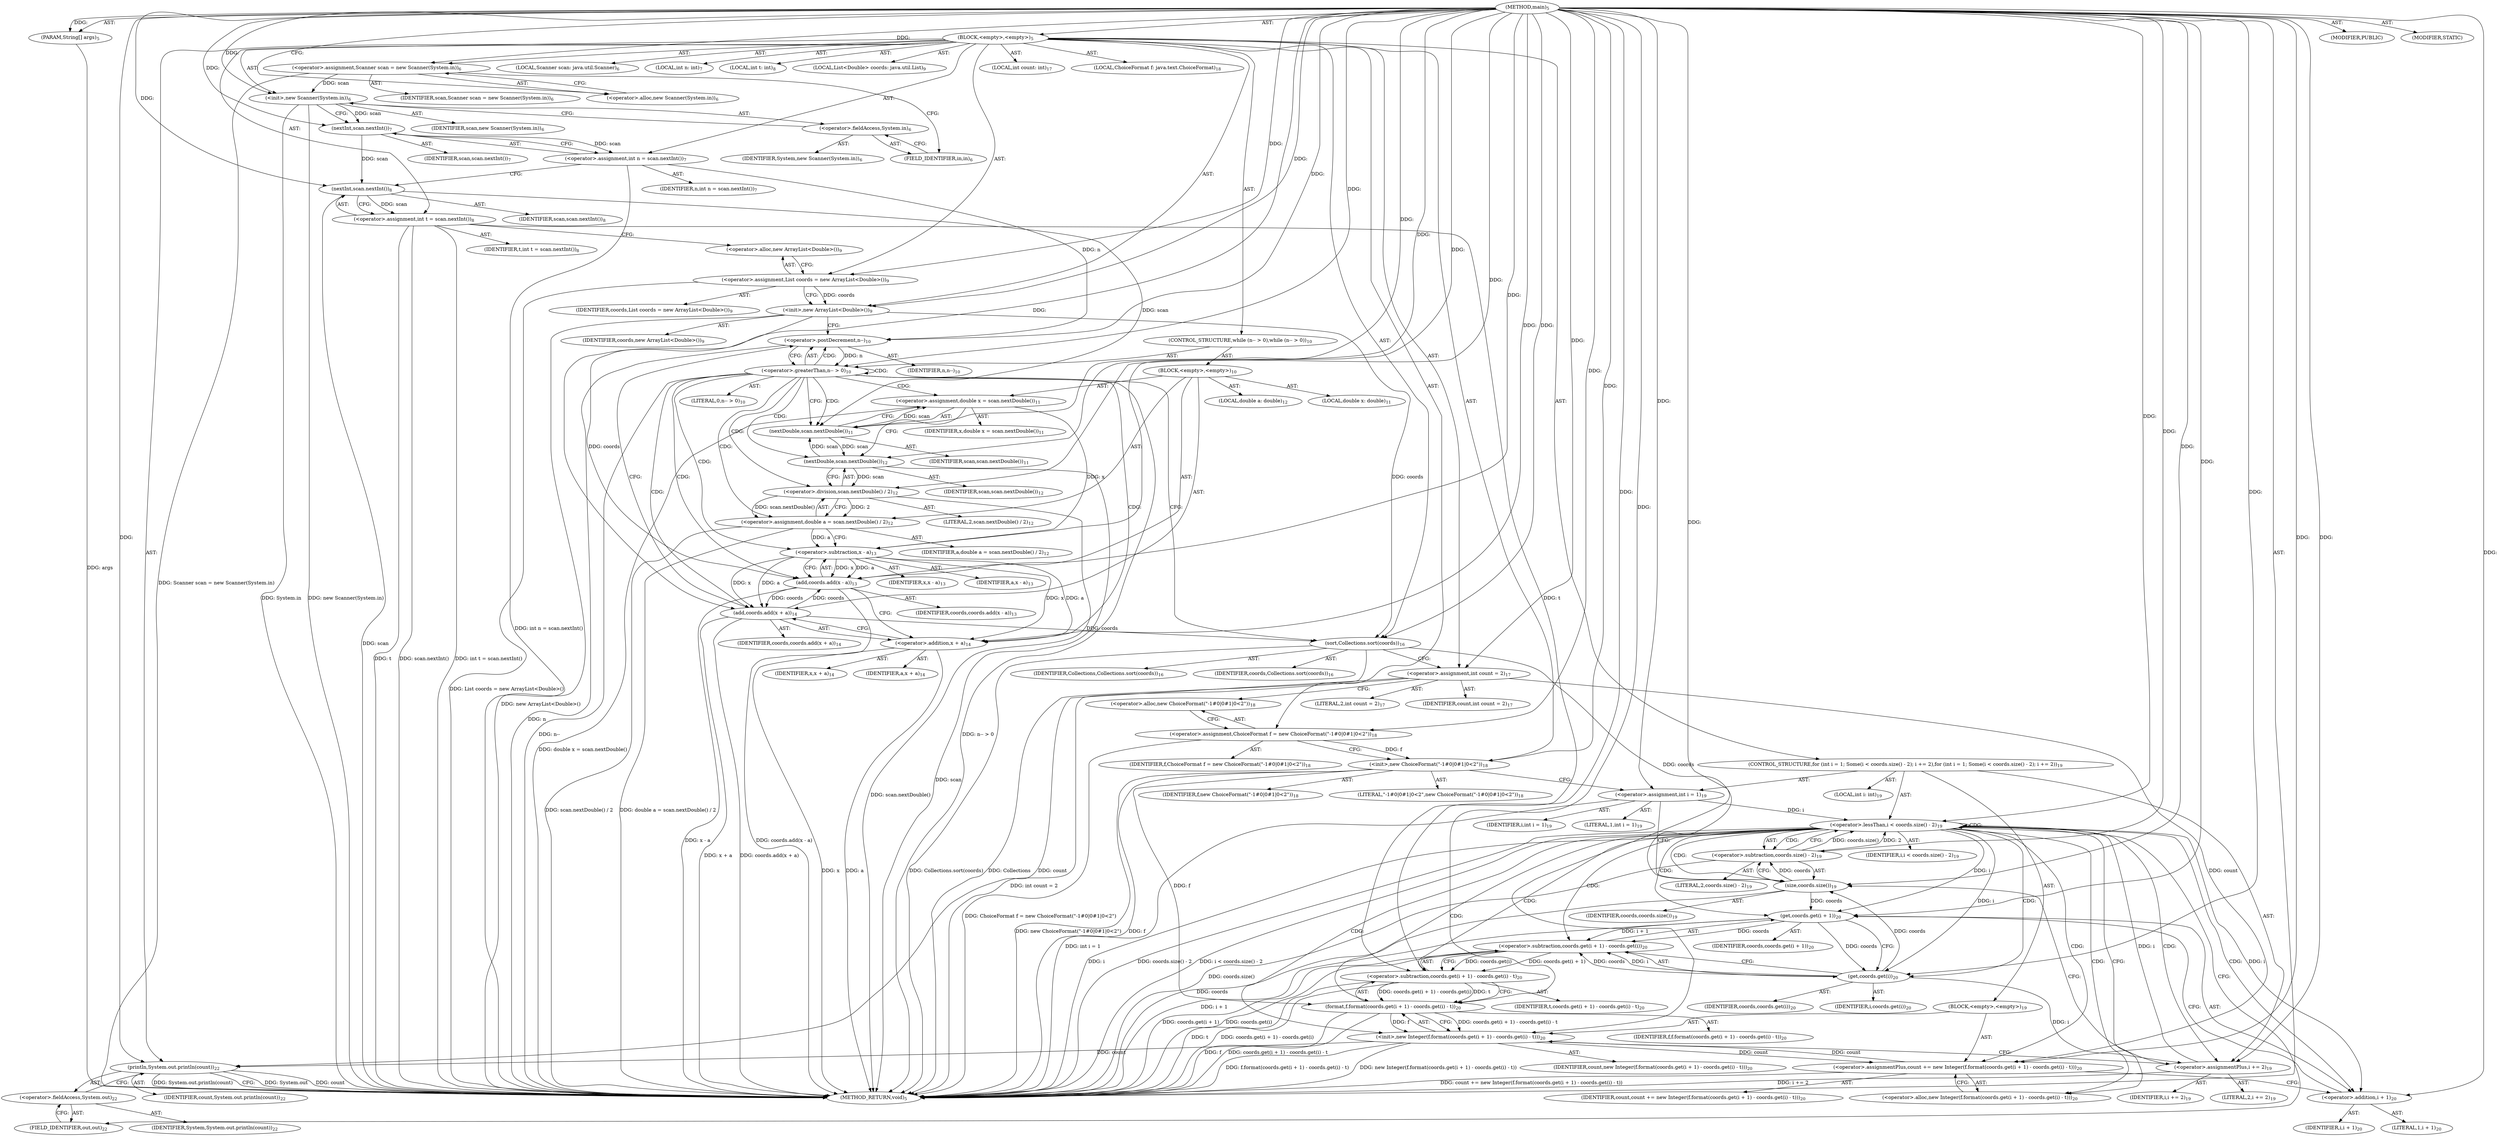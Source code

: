 digraph "main" {  
"25" [label = <(METHOD,main)<SUB>5</SUB>> ]
"26" [label = <(PARAM,String[] args)<SUB>5</SUB>> ]
"27" [label = <(BLOCK,&lt;empty&gt;,&lt;empty&gt;)<SUB>5</SUB>> ]
"4" [label = <(LOCAL,Scanner scan: java.util.Scanner)<SUB>6</SUB>> ]
"28" [label = <(&lt;operator&gt;.assignment,Scanner scan = new Scanner(System.in))<SUB>6</SUB>> ]
"29" [label = <(IDENTIFIER,scan,Scanner scan = new Scanner(System.in))<SUB>6</SUB>> ]
"30" [label = <(&lt;operator&gt;.alloc,new Scanner(System.in))<SUB>6</SUB>> ]
"31" [label = <(&lt;init&gt;,new Scanner(System.in))<SUB>6</SUB>> ]
"3" [label = <(IDENTIFIER,scan,new Scanner(System.in))<SUB>6</SUB>> ]
"32" [label = <(&lt;operator&gt;.fieldAccess,System.in)<SUB>6</SUB>> ]
"33" [label = <(IDENTIFIER,System,new Scanner(System.in))<SUB>6</SUB>> ]
"34" [label = <(FIELD_IDENTIFIER,in,in)<SUB>6</SUB>> ]
"35" [label = <(LOCAL,int n: int)<SUB>7</SUB>> ]
"36" [label = <(&lt;operator&gt;.assignment,int n = scan.nextInt())<SUB>7</SUB>> ]
"37" [label = <(IDENTIFIER,n,int n = scan.nextInt())<SUB>7</SUB>> ]
"38" [label = <(nextInt,scan.nextInt())<SUB>7</SUB>> ]
"39" [label = <(IDENTIFIER,scan,scan.nextInt())<SUB>7</SUB>> ]
"40" [label = <(LOCAL,int t: int)<SUB>8</SUB>> ]
"41" [label = <(&lt;operator&gt;.assignment,int t = scan.nextInt())<SUB>8</SUB>> ]
"42" [label = <(IDENTIFIER,t,int t = scan.nextInt())<SUB>8</SUB>> ]
"43" [label = <(nextInt,scan.nextInt())<SUB>8</SUB>> ]
"44" [label = <(IDENTIFIER,scan,scan.nextInt())<SUB>8</SUB>> ]
"6" [label = <(LOCAL,List&lt;Double&gt; coords: java.util.List)<SUB>9</SUB>> ]
"45" [label = <(&lt;operator&gt;.assignment,List coords = new ArrayList&lt;Double&gt;())<SUB>9</SUB>> ]
"46" [label = <(IDENTIFIER,coords,List coords = new ArrayList&lt;Double&gt;())<SUB>9</SUB>> ]
"47" [label = <(&lt;operator&gt;.alloc,new ArrayList&lt;Double&gt;())<SUB>9</SUB>> ]
"48" [label = <(&lt;init&gt;,new ArrayList&lt;Double&gt;())<SUB>9</SUB>> ]
"5" [label = <(IDENTIFIER,coords,new ArrayList&lt;Double&gt;())<SUB>9</SUB>> ]
"49" [label = <(CONTROL_STRUCTURE,while (n-- &gt; 0),while (n-- &gt; 0))<SUB>10</SUB>> ]
"50" [label = <(&lt;operator&gt;.greaterThan,n-- &gt; 0)<SUB>10</SUB>> ]
"51" [label = <(&lt;operator&gt;.postDecrement,n--)<SUB>10</SUB>> ]
"52" [label = <(IDENTIFIER,n,n--)<SUB>10</SUB>> ]
"53" [label = <(LITERAL,0,n-- &gt; 0)<SUB>10</SUB>> ]
"54" [label = <(BLOCK,&lt;empty&gt;,&lt;empty&gt;)<SUB>10</SUB>> ]
"55" [label = <(LOCAL,double x: double)<SUB>11</SUB>> ]
"56" [label = <(&lt;operator&gt;.assignment,double x = scan.nextDouble())<SUB>11</SUB>> ]
"57" [label = <(IDENTIFIER,x,double x = scan.nextDouble())<SUB>11</SUB>> ]
"58" [label = <(nextDouble,scan.nextDouble())<SUB>11</SUB>> ]
"59" [label = <(IDENTIFIER,scan,scan.nextDouble())<SUB>11</SUB>> ]
"60" [label = <(LOCAL,double a: double)<SUB>12</SUB>> ]
"61" [label = <(&lt;operator&gt;.assignment,double a = scan.nextDouble() / 2)<SUB>12</SUB>> ]
"62" [label = <(IDENTIFIER,a,double a = scan.nextDouble() / 2)<SUB>12</SUB>> ]
"63" [label = <(&lt;operator&gt;.division,scan.nextDouble() / 2)<SUB>12</SUB>> ]
"64" [label = <(nextDouble,scan.nextDouble())<SUB>12</SUB>> ]
"65" [label = <(IDENTIFIER,scan,scan.nextDouble())<SUB>12</SUB>> ]
"66" [label = <(LITERAL,2,scan.nextDouble() / 2)<SUB>12</SUB>> ]
"67" [label = <(add,coords.add(x - a))<SUB>13</SUB>> ]
"68" [label = <(IDENTIFIER,coords,coords.add(x - a))<SUB>13</SUB>> ]
"69" [label = <(&lt;operator&gt;.subtraction,x - a)<SUB>13</SUB>> ]
"70" [label = <(IDENTIFIER,x,x - a)<SUB>13</SUB>> ]
"71" [label = <(IDENTIFIER,a,x - a)<SUB>13</SUB>> ]
"72" [label = <(add,coords.add(x + a))<SUB>14</SUB>> ]
"73" [label = <(IDENTIFIER,coords,coords.add(x + a))<SUB>14</SUB>> ]
"74" [label = <(&lt;operator&gt;.addition,x + a)<SUB>14</SUB>> ]
"75" [label = <(IDENTIFIER,x,x + a)<SUB>14</SUB>> ]
"76" [label = <(IDENTIFIER,a,x + a)<SUB>14</SUB>> ]
"77" [label = <(sort,Collections.sort(coords))<SUB>16</SUB>> ]
"78" [label = <(IDENTIFIER,Collections,Collections.sort(coords))<SUB>16</SUB>> ]
"79" [label = <(IDENTIFIER,coords,Collections.sort(coords))<SUB>16</SUB>> ]
"10" [label = <(LOCAL,int count: int)<SUB>17</SUB>> ]
"80" [label = <(&lt;operator&gt;.assignment,int count = 2)<SUB>17</SUB>> ]
"81" [label = <(IDENTIFIER,count,int count = 2)<SUB>17</SUB>> ]
"82" [label = <(LITERAL,2,int count = 2)<SUB>17</SUB>> ]
"8" [label = <(LOCAL,ChoiceFormat f: java.text.ChoiceFormat)<SUB>18</SUB>> ]
"83" [label = <(&lt;operator&gt;.assignment,ChoiceFormat f = new ChoiceFormat(&quot;-1#0|0#1|0&lt;2&quot;))<SUB>18</SUB>> ]
"84" [label = <(IDENTIFIER,f,ChoiceFormat f = new ChoiceFormat(&quot;-1#0|0#1|0&lt;2&quot;))<SUB>18</SUB>> ]
"85" [label = <(&lt;operator&gt;.alloc,new ChoiceFormat(&quot;-1#0|0#1|0&lt;2&quot;))<SUB>18</SUB>> ]
"86" [label = <(&lt;init&gt;,new ChoiceFormat(&quot;-1#0|0#1|0&lt;2&quot;))<SUB>18</SUB>> ]
"7" [label = <(IDENTIFIER,f,new ChoiceFormat(&quot;-1#0|0#1|0&lt;2&quot;))<SUB>18</SUB>> ]
"87" [label = <(LITERAL,&quot;-1#0|0#1|0&lt;2&quot;,new ChoiceFormat(&quot;-1#0|0#1|0&lt;2&quot;))<SUB>18</SUB>> ]
"88" [label = <(CONTROL_STRUCTURE,for (int i = 1; Some(i &lt; coords.size() - 2); i += 2),for (int i = 1; Some(i &lt; coords.size() - 2); i += 2))<SUB>19</SUB>> ]
"89" [label = <(LOCAL,int i: int)<SUB>19</SUB>> ]
"90" [label = <(&lt;operator&gt;.assignment,int i = 1)<SUB>19</SUB>> ]
"91" [label = <(IDENTIFIER,i,int i = 1)<SUB>19</SUB>> ]
"92" [label = <(LITERAL,1,int i = 1)<SUB>19</SUB>> ]
"93" [label = <(&lt;operator&gt;.lessThan,i &lt; coords.size() - 2)<SUB>19</SUB>> ]
"94" [label = <(IDENTIFIER,i,i &lt; coords.size() - 2)<SUB>19</SUB>> ]
"95" [label = <(&lt;operator&gt;.subtraction,coords.size() - 2)<SUB>19</SUB>> ]
"96" [label = <(size,coords.size())<SUB>19</SUB>> ]
"97" [label = <(IDENTIFIER,coords,coords.size())<SUB>19</SUB>> ]
"98" [label = <(LITERAL,2,coords.size() - 2)<SUB>19</SUB>> ]
"99" [label = <(&lt;operator&gt;.assignmentPlus,i += 2)<SUB>19</SUB>> ]
"100" [label = <(IDENTIFIER,i,i += 2)<SUB>19</SUB>> ]
"101" [label = <(LITERAL,2,i += 2)<SUB>19</SUB>> ]
"102" [label = <(BLOCK,&lt;empty&gt;,&lt;empty&gt;)<SUB>19</SUB>> ]
"103" [label = <(&lt;operator&gt;.assignmentPlus,count += new Integer(f.format(coords.get(i + 1) - coords.get(i) - t)))<SUB>20</SUB>> ]
"104" [label = <(IDENTIFIER,count,count += new Integer(f.format(coords.get(i + 1) - coords.get(i) - t)))<SUB>20</SUB>> ]
"105" [label = <(&lt;operator&gt;.alloc,new Integer(f.format(coords.get(i + 1) - coords.get(i) - t)))<SUB>20</SUB>> ]
"106" [label = <(&lt;init&gt;,new Integer(f.format(coords.get(i + 1) - coords.get(i) - t)))<SUB>20</SUB>> ]
"9" [label = <(IDENTIFIER,count,new Integer(f.format(coords.get(i + 1) - coords.get(i) - t)))<SUB>20</SUB>> ]
"107" [label = <(format,f.format(coords.get(i + 1) - coords.get(i) - t))<SUB>20</SUB>> ]
"108" [label = <(IDENTIFIER,f,f.format(coords.get(i + 1) - coords.get(i) - t))<SUB>20</SUB>> ]
"109" [label = <(&lt;operator&gt;.subtraction,coords.get(i + 1) - coords.get(i) - t)<SUB>20</SUB>> ]
"110" [label = <(&lt;operator&gt;.subtraction,coords.get(i + 1) - coords.get(i))<SUB>20</SUB>> ]
"111" [label = <(get,coords.get(i + 1))<SUB>20</SUB>> ]
"112" [label = <(IDENTIFIER,coords,coords.get(i + 1))<SUB>20</SUB>> ]
"113" [label = <(&lt;operator&gt;.addition,i + 1)<SUB>20</SUB>> ]
"114" [label = <(IDENTIFIER,i,i + 1)<SUB>20</SUB>> ]
"115" [label = <(LITERAL,1,i + 1)<SUB>20</SUB>> ]
"116" [label = <(get,coords.get(i))<SUB>20</SUB>> ]
"117" [label = <(IDENTIFIER,coords,coords.get(i))<SUB>20</SUB>> ]
"118" [label = <(IDENTIFIER,i,coords.get(i))<SUB>20</SUB>> ]
"119" [label = <(IDENTIFIER,t,coords.get(i + 1) - coords.get(i) - t)<SUB>20</SUB>> ]
"120" [label = <(println,System.out.println(count))<SUB>22</SUB>> ]
"121" [label = <(&lt;operator&gt;.fieldAccess,System.out)<SUB>22</SUB>> ]
"122" [label = <(IDENTIFIER,System,System.out.println(count))<SUB>22</SUB>> ]
"123" [label = <(FIELD_IDENTIFIER,out,out)<SUB>22</SUB>> ]
"124" [label = <(IDENTIFIER,count,System.out.println(count))<SUB>22</SUB>> ]
"125" [label = <(MODIFIER,PUBLIC)> ]
"126" [label = <(MODIFIER,STATIC)> ]
"127" [label = <(METHOD_RETURN,void)<SUB>5</SUB>> ]
  "25" -> "26"  [ label = "AST: "] 
  "25" -> "27"  [ label = "AST: "] 
  "25" -> "125"  [ label = "AST: "] 
  "25" -> "126"  [ label = "AST: "] 
  "25" -> "127"  [ label = "AST: "] 
  "27" -> "4"  [ label = "AST: "] 
  "27" -> "28"  [ label = "AST: "] 
  "27" -> "31"  [ label = "AST: "] 
  "27" -> "35"  [ label = "AST: "] 
  "27" -> "36"  [ label = "AST: "] 
  "27" -> "40"  [ label = "AST: "] 
  "27" -> "41"  [ label = "AST: "] 
  "27" -> "6"  [ label = "AST: "] 
  "27" -> "45"  [ label = "AST: "] 
  "27" -> "48"  [ label = "AST: "] 
  "27" -> "49"  [ label = "AST: "] 
  "27" -> "77"  [ label = "AST: "] 
  "27" -> "10"  [ label = "AST: "] 
  "27" -> "80"  [ label = "AST: "] 
  "27" -> "8"  [ label = "AST: "] 
  "27" -> "83"  [ label = "AST: "] 
  "27" -> "86"  [ label = "AST: "] 
  "27" -> "88"  [ label = "AST: "] 
  "27" -> "120"  [ label = "AST: "] 
  "28" -> "29"  [ label = "AST: "] 
  "28" -> "30"  [ label = "AST: "] 
  "31" -> "3"  [ label = "AST: "] 
  "31" -> "32"  [ label = "AST: "] 
  "32" -> "33"  [ label = "AST: "] 
  "32" -> "34"  [ label = "AST: "] 
  "36" -> "37"  [ label = "AST: "] 
  "36" -> "38"  [ label = "AST: "] 
  "38" -> "39"  [ label = "AST: "] 
  "41" -> "42"  [ label = "AST: "] 
  "41" -> "43"  [ label = "AST: "] 
  "43" -> "44"  [ label = "AST: "] 
  "45" -> "46"  [ label = "AST: "] 
  "45" -> "47"  [ label = "AST: "] 
  "48" -> "5"  [ label = "AST: "] 
  "49" -> "50"  [ label = "AST: "] 
  "49" -> "54"  [ label = "AST: "] 
  "50" -> "51"  [ label = "AST: "] 
  "50" -> "53"  [ label = "AST: "] 
  "51" -> "52"  [ label = "AST: "] 
  "54" -> "55"  [ label = "AST: "] 
  "54" -> "56"  [ label = "AST: "] 
  "54" -> "60"  [ label = "AST: "] 
  "54" -> "61"  [ label = "AST: "] 
  "54" -> "67"  [ label = "AST: "] 
  "54" -> "72"  [ label = "AST: "] 
  "56" -> "57"  [ label = "AST: "] 
  "56" -> "58"  [ label = "AST: "] 
  "58" -> "59"  [ label = "AST: "] 
  "61" -> "62"  [ label = "AST: "] 
  "61" -> "63"  [ label = "AST: "] 
  "63" -> "64"  [ label = "AST: "] 
  "63" -> "66"  [ label = "AST: "] 
  "64" -> "65"  [ label = "AST: "] 
  "67" -> "68"  [ label = "AST: "] 
  "67" -> "69"  [ label = "AST: "] 
  "69" -> "70"  [ label = "AST: "] 
  "69" -> "71"  [ label = "AST: "] 
  "72" -> "73"  [ label = "AST: "] 
  "72" -> "74"  [ label = "AST: "] 
  "74" -> "75"  [ label = "AST: "] 
  "74" -> "76"  [ label = "AST: "] 
  "77" -> "78"  [ label = "AST: "] 
  "77" -> "79"  [ label = "AST: "] 
  "80" -> "81"  [ label = "AST: "] 
  "80" -> "82"  [ label = "AST: "] 
  "83" -> "84"  [ label = "AST: "] 
  "83" -> "85"  [ label = "AST: "] 
  "86" -> "7"  [ label = "AST: "] 
  "86" -> "87"  [ label = "AST: "] 
  "88" -> "89"  [ label = "AST: "] 
  "88" -> "90"  [ label = "AST: "] 
  "88" -> "93"  [ label = "AST: "] 
  "88" -> "99"  [ label = "AST: "] 
  "88" -> "102"  [ label = "AST: "] 
  "90" -> "91"  [ label = "AST: "] 
  "90" -> "92"  [ label = "AST: "] 
  "93" -> "94"  [ label = "AST: "] 
  "93" -> "95"  [ label = "AST: "] 
  "95" -> "96"  [ label = "AST: "] 
  "95" -> "98"  [ label = "AST: "] 
  "96" -> "97"  [ label = "AST: "] 
  "99" -> "100"  [ label = "AST: "] 
  "99" -> "101"  [ label = "AST: "] 
  "102" -> "103"  [ label = "AST: "] 
  "102" -> "106"  [ label = "AST: "] 
  "103" -> "104"  [ label = "AST: "] 
  "103" -> "105"  [ label = "AST: "] 
  "106" -> "9"  [ label = "AST: "] 
  "106" -> "107"  [ label = "AST: "] 
  "107" -> "108"  [ label = "AST: "] 
  "107" -> "109"  [ label = "AST: "] 
  "109" -> "110"  [ label = "AST: "] 
  "109" -> "119"  [ label = "AST: "] 
  "110" -> "111"  [ label = "AST: "] 
  "110" -> "116"  [ label = "AST: "] 
  "111" -> "112"  [ label = "AST: "] 
  "111" -> "113"  [ label = "AST: "] 
  "113" -> "114"  [ label = "AST: "] 
  "113" -> "115"  [ label = "AST: "] 
  "116" -> "117"  [ label = "AST: "] 
  "116" -> "118"  [ label = "AST: "] 
  "120" -> "121"  [ label = "AST: "] 
  "120" -> "124"  [ label = "AST: "] 
  "121" -> "122"  [ label = "AST: "] 
  "121" -> "123"  [ label = "AST: "] 
  "28" -> "34"  [ label = "CFG: "] 
  "31" -> "38"  [ label = "CFG: "] 
  "36" -> "43"  [ label = "CFG: "] 
  "41" -> "47"  [ label = "CFG: "] 
  "45" -> "48"  [ label = "CFG: "] 
  "48" -> "51"  [ label = "CFG: "] 
  "77" -> "80"  [ label = "CFG: "] 
  "80" -> "85"  [ label = "CFG: "] 
  "83" -> "86"  [ label = "CFG: "] 
  "86" -> "90"  [ label = "CFG: "] 
  "120" -> "127"  [ label = "CFG: "] 
  "30" -> "28"  [ label = "CFG: "] 
  "32" -> "31"  [ label = "CFG: "] 
  "38" -> "36"  [ label = "CFG: "] 
  "43" -> "41"  [ label = "CFG: "] 
  "47" -> "45"  [ label = "CFG: "] 
  "50" -> "58"  [ label = "CFG: "] 
  "50" -> "77"  [ label = "CFG: "] 
  "85" -> "83"  [ label = "CFG: "] 
  "90" -> "96"  [ label = "CFG: "] 
  "93" -> "105"  [ label = "CFG: "] 
  "93" -> "123"  [ label = "CFG: "] 
  "99" -> "96"  [ label = "CFG: "] 
  "121" -> "120"  [ label = "CFG: "] 
  "34" -> "32"  [ label = "CFG: "] 
  "51" -> "50"  [ label = "CFG: "] 
  "56" -> "64"  [ label = "CFG: "] 
  "61" -> "69"  [ label = "CFG: "] 
  "67" -> "74"  [ label = "CFG: "] 
  "72" -> "51"  [ label = "CFG: "] 
  "95" -> "93"  [ label = "CFG: "] 
  "103" -> "113"  [ label = "CFG: "] 
  "106" -> "99"  [ label = "CFG: "] 
  "123" -> "121"  [ label = "CFG: "] 
  "58" -> "56"  [ label = "CFG: "] 
  "63" -> "61"  [ label = "CFG: "] 
  "69" -> "67"  [ label = "CFG: "] 
  "74" -> "72"  [ label = "CFG: "] 
  "96" -> "95"  [ label = "CFG: "] 
  "105" -> "103"  [ label = "CFG: "] 
  "107" -> "106"  [ label = "CFG: "] 
  "64" -> "63"  [ label = "CFG: "] 
  "109" -> "107"  [ label = "CFG: "] 
  "110" -> "109"  [ label = "CFG: "] 
  "111" -> "116"  [ label = "CFG: "] 
  "116" -> "110"  [ label = "CFG: "] 
  "113" -> "111"  [ label = "CFG: "] 
  "25" -> "30"  [ label = "CFG: "] 
  "26" -> "127"  [ label = "DDG: args"] 
  "28" -> "127"  [ label = "DDG: Scanner scan = new Scanner(System.in)"] 
  "31" -> "127"  [ label = "DDG: System.in"] 
  "31" -> "127"  [ label = "DDG: new Scanner(System.in)"] 
  "36" -> "127"  [ label = "DDG: int n = scan.nextInt()"] 
  "41" -> "127"  [ label = "DDG: t"] 
  "43" -> "127"  [ label = "DDG: scan"] 
  "41" -> "127"  [ label = "DDG: scan.nextInt()"] 
  "41" -> "127"  [ label = "DDG: int t = scan.nextInt()"] 
  "45" -> "127"  [ label = "DDG: List coords = new ArrayList&lt;Double&gt;()"] 
  "48" -> "127"  [ label = "DDG: new ArrayList&lt;Double&gt;()"] 
  "51" -> "127"  [ label = "DDG: n"] 
  "50" -> "127"  [ label = "DDG: n--"] 
  "50" -> "127"  [ label = "DDG: n-- &gt; 0"] 
  "77" -> "127"  [ label = "DDG: Collections.sort(coords)"] 
  "80" -> "127"  [ label = "DDG: int count = 2"] 
  "83" -> "127"  [ label = "DDG: ChoiceFormat f = new ChoiceFormat(&quot;-1#0|0#1|0&lt;2&quot;)"] 
  "86" -> "127"  [ label = "DDG: f"] 
  "86" -> "127"  [ label = "DDG: new ChoiceFormat(&quot;-1#0|0#1|0&lt;2&quot;)"] 
  "90" -> "127"  [ label = "DDG: int i = 1"] 
  "93" -> "127"  [ label = "DDG: i"] 
  "96" -> "127"  [ label = "DDG: coords"] 
  "95" -> "127"  [ label = "DDG: coords.size()"] 
  "93" -> "127"  [ label = "DDG: coords.size() - 2"] 
  "93" -> "127"  [ label = "DDG: i &lt; coords.size() - 2"] 
  "120" -> "127"  [ label = "DDG: System.out"] 
  "120" -> "127"  [ label = "DDG: count"] 
  "120" -> "127"  [ label = "DDG: System.out.println(count)"] 
  "103" -> "127"  [ label = "DDG: count += new Integer(f.format(coords.get(i + 1) - coords.get(i) - t))"] 
  "107" -> "127"  [ label = "DDG: f"] 
  "111" -> "127"  [ label = "DDG: i + 1"] 
  "110" -> "127"  [ label = "DDG: coords.get(i + 1)"] 
  "110" -> "127"  [ label = "DDG: coords.get(i)"] 
  "109" -> "127"  [ label = "DDG: coords.get(i + 1) - coords.get(i)"] 
  "109" -> "127"  [ label = "DDG: t"] 
  "107" -> "127"  [ label = "DDG: coords.get(i + 1) - coords.get(i) - t"] 
  "106" -> "127"  [ label = "DDG: f.format(coords.get(i + 1) - coords.get(i) - t)"] 
  "106" -> "127"  [ label = "DDG: new Integer(f.format(coords.get(i + 1) - coords.get(i) - t))"] 
  "99" -> "127"  [ label = "DDG: i += 2"] 
  "56" -> "127"  [ label = "DDG: double x = scan.nextDouble()"] 
  "64" -> "127"  [ label = "DDG: scan"] 
  "63" -> "127"  [ label = "DDG: scan.nextDouble()"] 
  "61" -> "127"  [ label = "DDG: scan.nextDouble() / 2"] 
  "61" -> "127"  [ label = "DDG: double a = scan.nextDouble() / 2"] 
  "67" -> "127"  [ label = "DDG: x - a"] 
  "67" -> "127"  [ label = "DDG: coords.add(x - a)"] 
  "74" -> "127"  [ label = "DDG: x"] 
  "74" -> "127"  [ label = "DDG: a"] 
  "72" -> "127"  [ label = "DDG: x + a"] 
  "72" -> "127"  [ label = "DDG: coords.add(x + a)"] 
  "77" -> "127"  [ label = "DDG: Collections"] 
  "25" -> "26"  [ label = "DDG: "] 
  "25" -> "28"  [ label = "DDG: "] 
  "38" -> "36"  [ label = "DDG: scan"] 
  "43" -> "41"  [ label = "DDG: scan"] 
  "25" -> "45"  [ label = "DDG: "] 
  "25" -> "80"  [ label = "DDG: "] 
  "25" -> "83"  [ label = "DDG: "] 
  "28" -> "31"  [ label = "DDG: scan"] 
  "25" -> "31"  [ label = "DDG: "] 
  "45" -> "48"  [ label = "DDG: coords"] 
  "25" -> "48"  [ label = "DDG: "] 
  "25" -> "77"  [ label = "DDG: "] 
  "48" -> "77"  [ label = "DDG: coords"] 
  "72" -> "77"  [ label = "DDG: coords"] 
  "83" -> "86"  [ label = "DDG: f"] 
  "25" -> "86"  [ label = "DDG: "] 
  "25" -> "90"  [ label = "DDG: "] 
  "25" -> "99"  [ label = "DDG: "] 
  "80" -> "120"  [ label = "DDG: count"] 
  "106" -> "120"  [ label = "DDG: count"] 
  "25" -> "120"  [ label = "DDG: "] 
  "31" -> "38"  [ label = "DDG: scan"] 
  "25" -> "38"  [ label = "DDG: "] 
  "38" -> "43"  [ label = "DDG: scan"] 
  "25" -> "43"  [ label = "DDG: "] 
  "51" -> "50"  [ label = "DDG: n"] 
  "25" -> "50"  [ label = "DDG: "] 
  "58" -> "56"  [ label = "DDG: scan"] 
  "63" -> "61"  [ label = "DDG: scan.nextDouble()"] 
  "63" -> "61"  [ label = "DDG: 2"] 
  "90" -> "93"  [ label = "DDG: i"] 
  "99" -> "93"  [ label = "DDG: i"] 
  "25" -> "93"  [ label = "DDG: "] 
  "95" -> "93"  [ label = "DDG: coords.size()"] 
  "95" -> "93"  [ label = "DDG: 2"] 
  "116" -> "99"  [ label = "DDG: i"] 
  "25" -> "103"  [ label = "DDG: "] 
  "36" -> "51"  [ label = "DDG: n"] 
  "25" -> "51"  [ label = "DDG: "] 
  "48" -> "67"  [ label = "DDG: coords"] 
  "72" -> "67"  [ label = "DDG: coords"] 
  "25" -> "67"  [ label = "DDG: "] 
  "69" -> "67"  [ label = "DDG: x"] 
  "69" -> "67"  [ label = "DDG: a"] 
  "67" -> "72"  [ label = "DDG: coords"] 
  "25" -> "72"  [ label = "DDG: "] 
  "69" -> "72"  [ label = "DDG: x"] 
  "69" -> "72"  [ label = "DDG: a"] 
  "96" -> "95"  [ label = "DDG: coords"] 
  "25" -> "95"  [ label = "DDG: "] 
  "80" -> "103"  [ label = "DDG: count"] 
  "106" -> "103"  [ label = "DDG: count"] 
  "103" -> "106"  [ label = "DDG: count"] 
  "25" -> "106"  [ label = "DDG: "] 
  "107" -> "106"  [ label = "DDG: f"] 
  "107" -> "106"  [ label = "DDG: coords.get(i + 1) - coords.get(i) - t"] 
  "43" -> "58"  [ label = "DDG: scan"] 
  "64" -> "58"  [ label = "DDG: scan"] 
  "25" -> "58"  [ label = "DDG: "] 
  "64" -> "63"  [ label = "DDG: scan"] 
  "25" -> "63"  [ label = "DDG: "] 
  "56" -> "69"  [ label = "DDG: x"] 
  "25" -> "69"  [ label = "DDG: "] 
  "61" -> "69"  [ label = "DDG: a"] 
  "69" -> "74"  [ label = "DDG: x"] 
  "25" -> "74"  [ label = "DDG: "] 
  "69" -> "74"  [ label = "DDG: a"] 
  "77" -> "96"  [ label = "DDG: coords"] 
  "116" -> "96"  [ label = "DDG: coords"] 
  "25" -> "96"  [ label = "DDG: "] 
  "86" -> "107"  [ label = "DDG: f"] 
  "25" -> "107"  [ label = "DDG: "] 
  "109" -> "107"  [ label = "DDG: coords.get(i + 1) - coords.get(i)"] 
  "109" -> "107"  [ label = "DDG: t"] 
  "58" -> "64"  [ label = "DDG: scan"] 
  "25" -> "64"  [ label = "DDG: "] 
  "110" -> "109"  [ label = "DDG: coords.get(i + 1)"] 
  "110" -> "109"  [ label = "DDG: coords.get(i)"] 
  "41" -> "109"  [ label = "DDG: t"] 
  "25" -> "109"  [ label = "DDG: "] 
  "111" -> "110"  [ label = "DDG: coords"] 
  "111" -> "110"  [ label = "DDG: i + 1"] 
  "116" -> "110"  [ label = "DDG: coords"] 
  "116" -> "110"  [ label = "DDG: i"] 
  "96" -> "111"  [ label = "DDG: coords"] 
  "25" -> "111"  [ label = "DDG: "] 
  "93" -> "111"  [ label = "DDG: i"] 
  "111" -> "116"  [ label = "DDG: coords"] 
  "25" -> "116"  [ label = "DDG: "] 
  "93" -> "116"  [ label = "DDG: i"] 
  "93" -> "113"  [ label = "DDG: i"] 
  "25" -> "113"  [ label = "DDG: "] 
  "50" -> "64"  [ label = "CDG: "] 
  "50" -> "51"  [ label = "CDG: "] 
  "50" -> "72"  [ label = "CDG: "] 
  "50" -> "56"  [ label = "CDG: "] 
  "50" -> "69"  [ label = "CDG: "] 
  "50" -> "67"  [ label = "CDG: "] 
  "50" -> "74"  [ label = "CDG: "] 
  "50" -> "50"  [ label = "CDG: "] 
  "50" -> "58"  [ label = "CDG: "] 
  "50" -> "61"  [ label = "CDG: "] 
  "50" -> "63"  [ label = "CDG: "] 
  "93" -> "107"  [ label = "CDG: "] 
  "93" -> "96"  [ label = "CDG: "] 
  "93" -> "113"  [ label = "CDG: "] 
  "93" -> "116"  [ label = "CDG: "] 
  "93" -> "99"  [ label = "CDG: "] 
  "93" -> "103"  [ label = "CDG: "] 
  "93" -> "95"  [ label = "CDG: "] 
  "93" -> "106"  [ label = "CDG: "] 
  "93" -> "93"  [ label = "CDG: "] 
  "93" -> "105"  [ label = "CDG: "] 
  "93" -> "110"  [ label = "CDG: "] 
  "93" -> "111"  [ label = "CDG: "] 
  "93" -> "109"  [ label = "CDG: "] 
}
